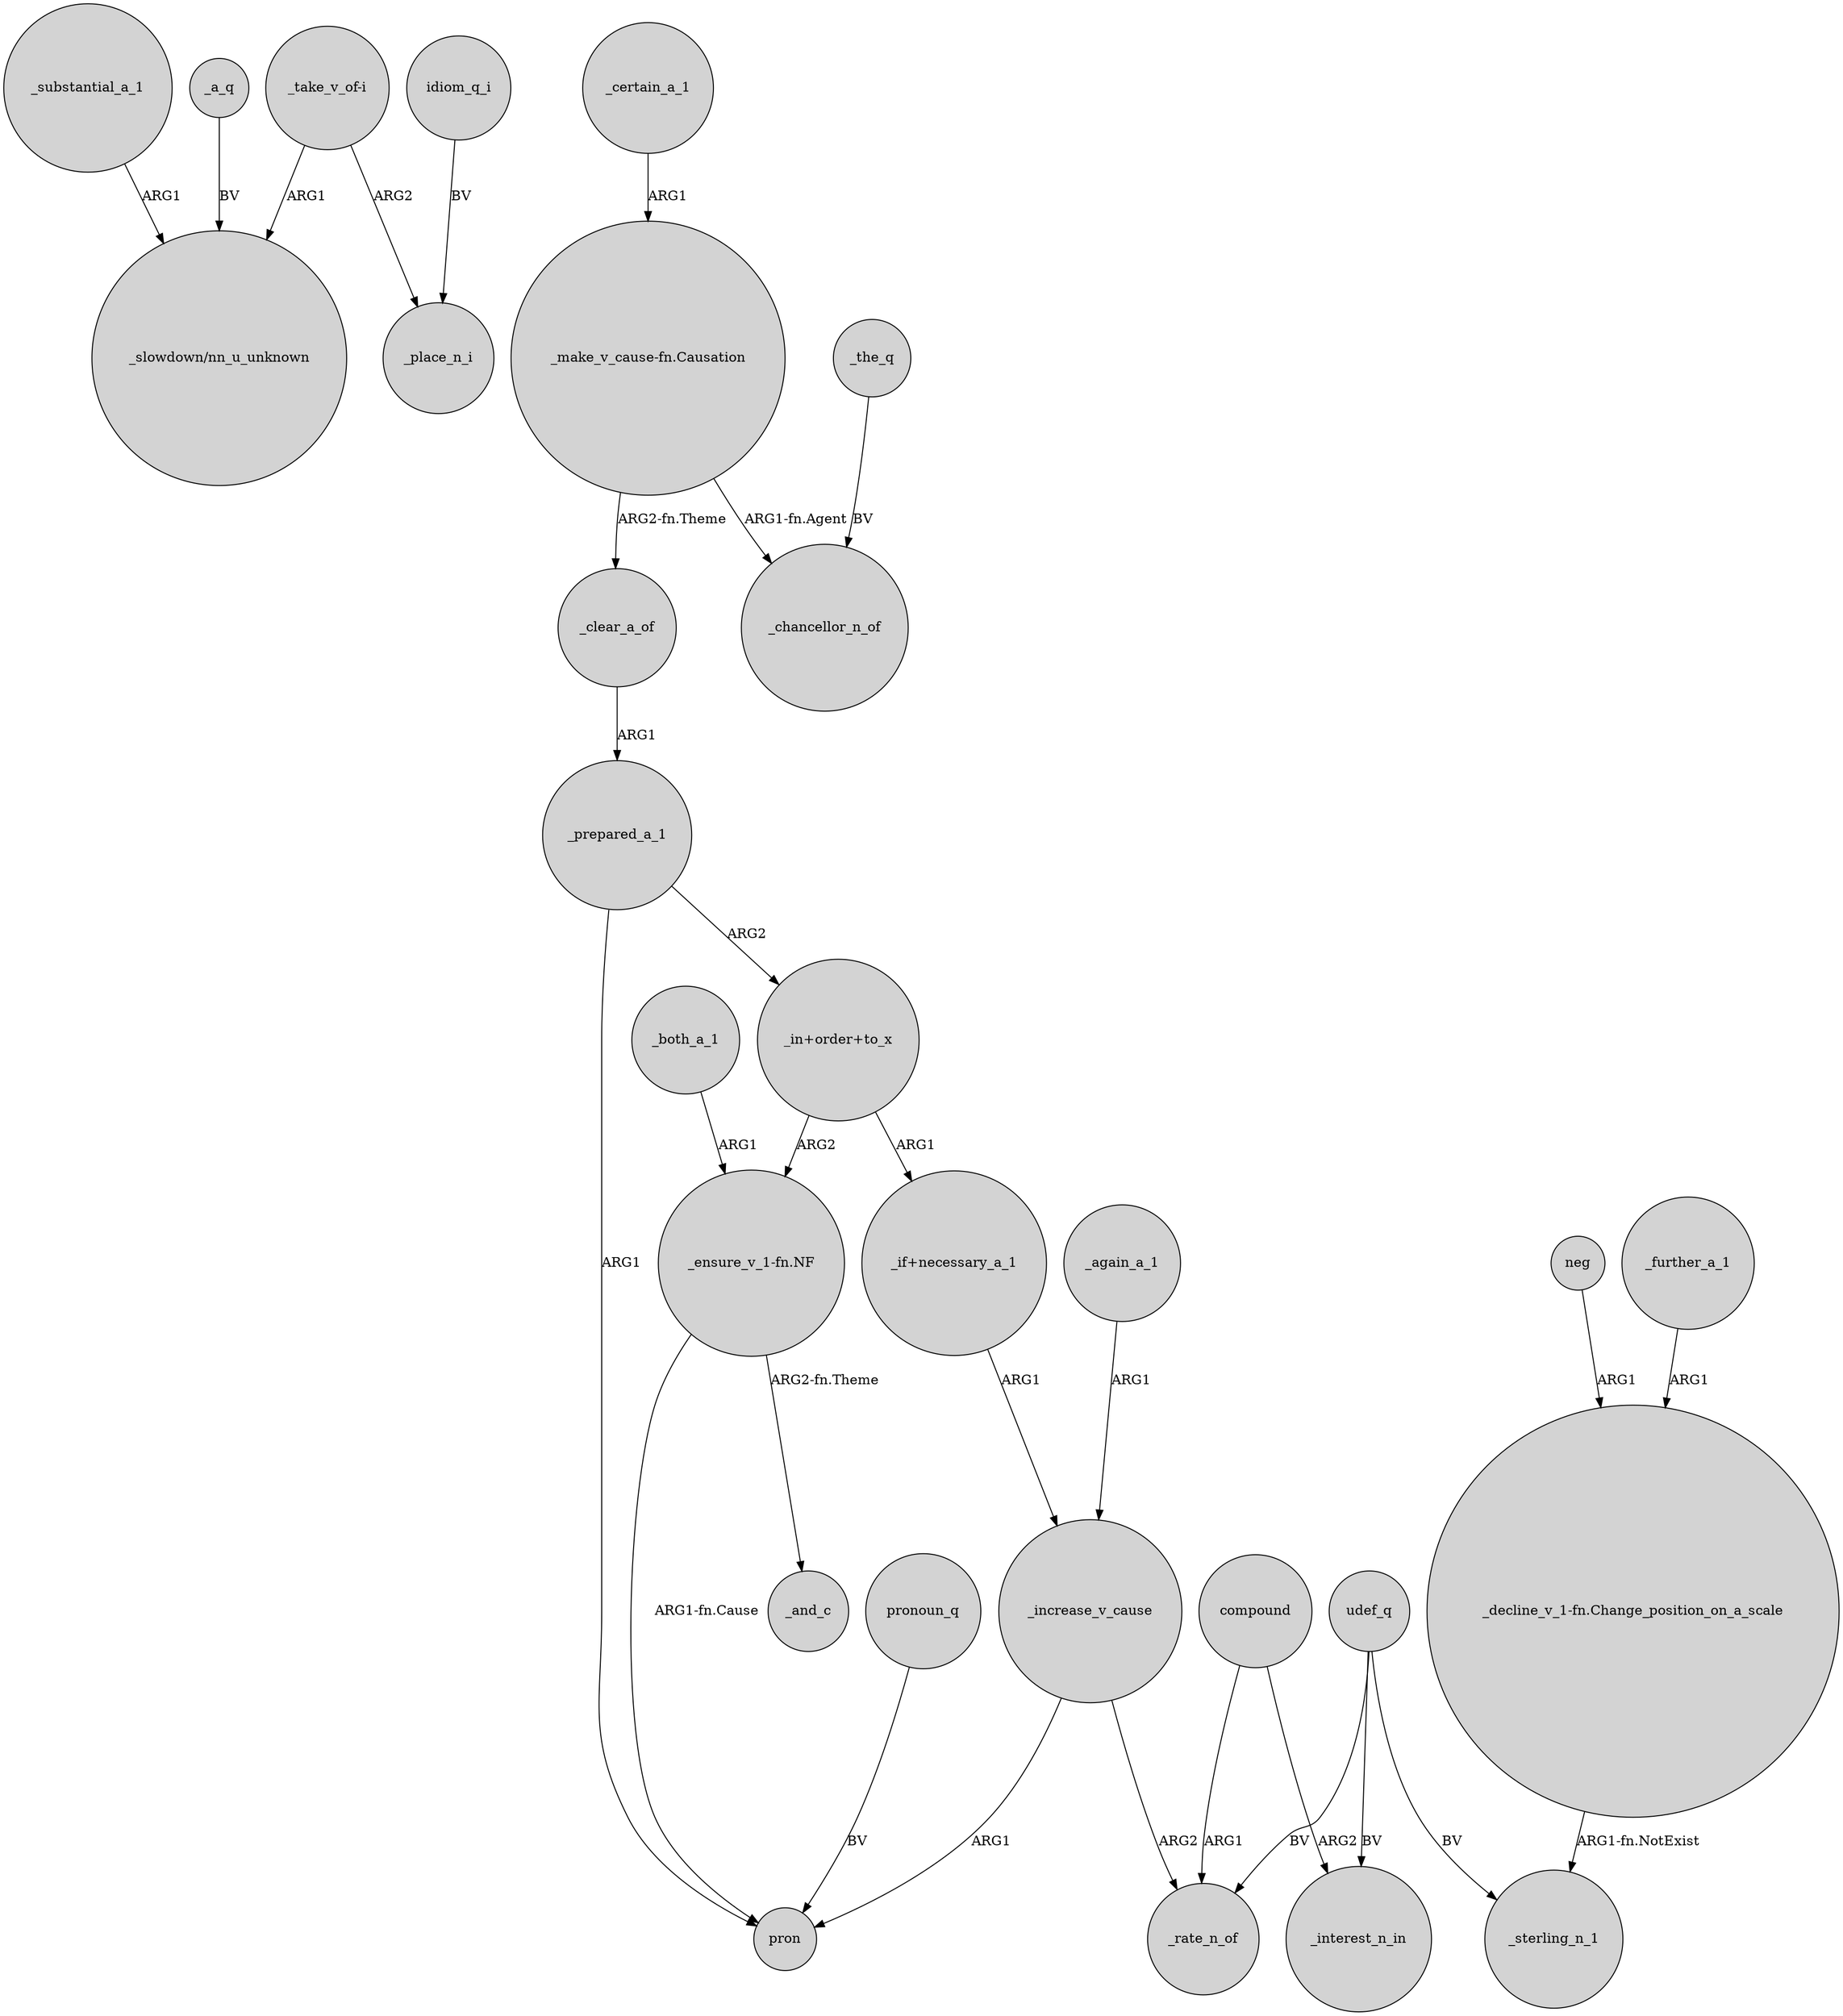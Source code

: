 digraph {
	node [shape=circle style=filled]
	"_take_v_of-i" -> "_slowdown/nn_u_unknown" [label=ARG1]
	_prepared_a_1 -> pron [label=ARG1]
	_further_a_1 -> "_decline_v_1-fn.Change_position_on_a_scale" [label=ARG1]
	"_make_v_cause-fn.Causation" -> _clear_a_of [label="ARG2-fn.Theme"]
	_increase_v_cause -> pron [label=ARG1]
	"_ensure_v_1-fn.NF" -> _and_c [label="ARG2-fn.Theme"]
	compound -> _rate_n_of [label=ARG1]
	udef_q -> _rate_n_of [label=BV]
	"_make_v_cause-fn.Causation" -> _chancellor_n_of [label="ARG1-fn.Agent"]
	udef_q -> _interest_n_in [label=BV]
	compound -> _interest_n_in [label=ARG2]
	"_in+order+to_x" -> "_if+necessary_a_1" [label=ARG1]
	pronoun_q -> pron [label=BV]
	_certain_a_1 -> "_make_v_cause-fn.Causation" [label=ARG1]
	idiom_q_i -> _place_n_i [label=BV]
	_increase_v_cause -> _rate_n_of [label=ARG2]
	"_if+necessary_a_1" -> _increase_v_cause [label=ARG1]
	_substantial_a_1 -> "_slowdown/nn_u_unknown" [label=ARG1]
	udef_q -> _sterling_n_1 [label=BV]
	"_decline_v_1-fn.Change_position_on_a_scale" -> _sterling_n_1 [label="ARG1-fn.NotExist"]
	neg -> "_decline_v_1-fn.Change_position_on_a_scale" [label=ARG1]
	_clear_a_of -> _prepared_a_1 [label=ARG1]
	_the_q -> _chancellor_n_of [label=BV]
	_a_q -> "_slowdown/nn_u_unknown" [label=BV]
	_both_a_1 -> "_ensure_v_1-fn.NF" [label=ARG1]
	"_take_v_of-i" -> _place_n_i [label=ARG2]
	"_ensure_v_1-fn.NF" -> pron [label="ARG1-fn.Cause"]
	_again_a_1 -> _increase_v_cause [label=ARG1]
	"_in+order+to_x" -> "_ensure_v_1-fn.NF" [label=ARG2]
	_prepared_a_1 -> "_in+order+to_x" [label=ARG2]
}

